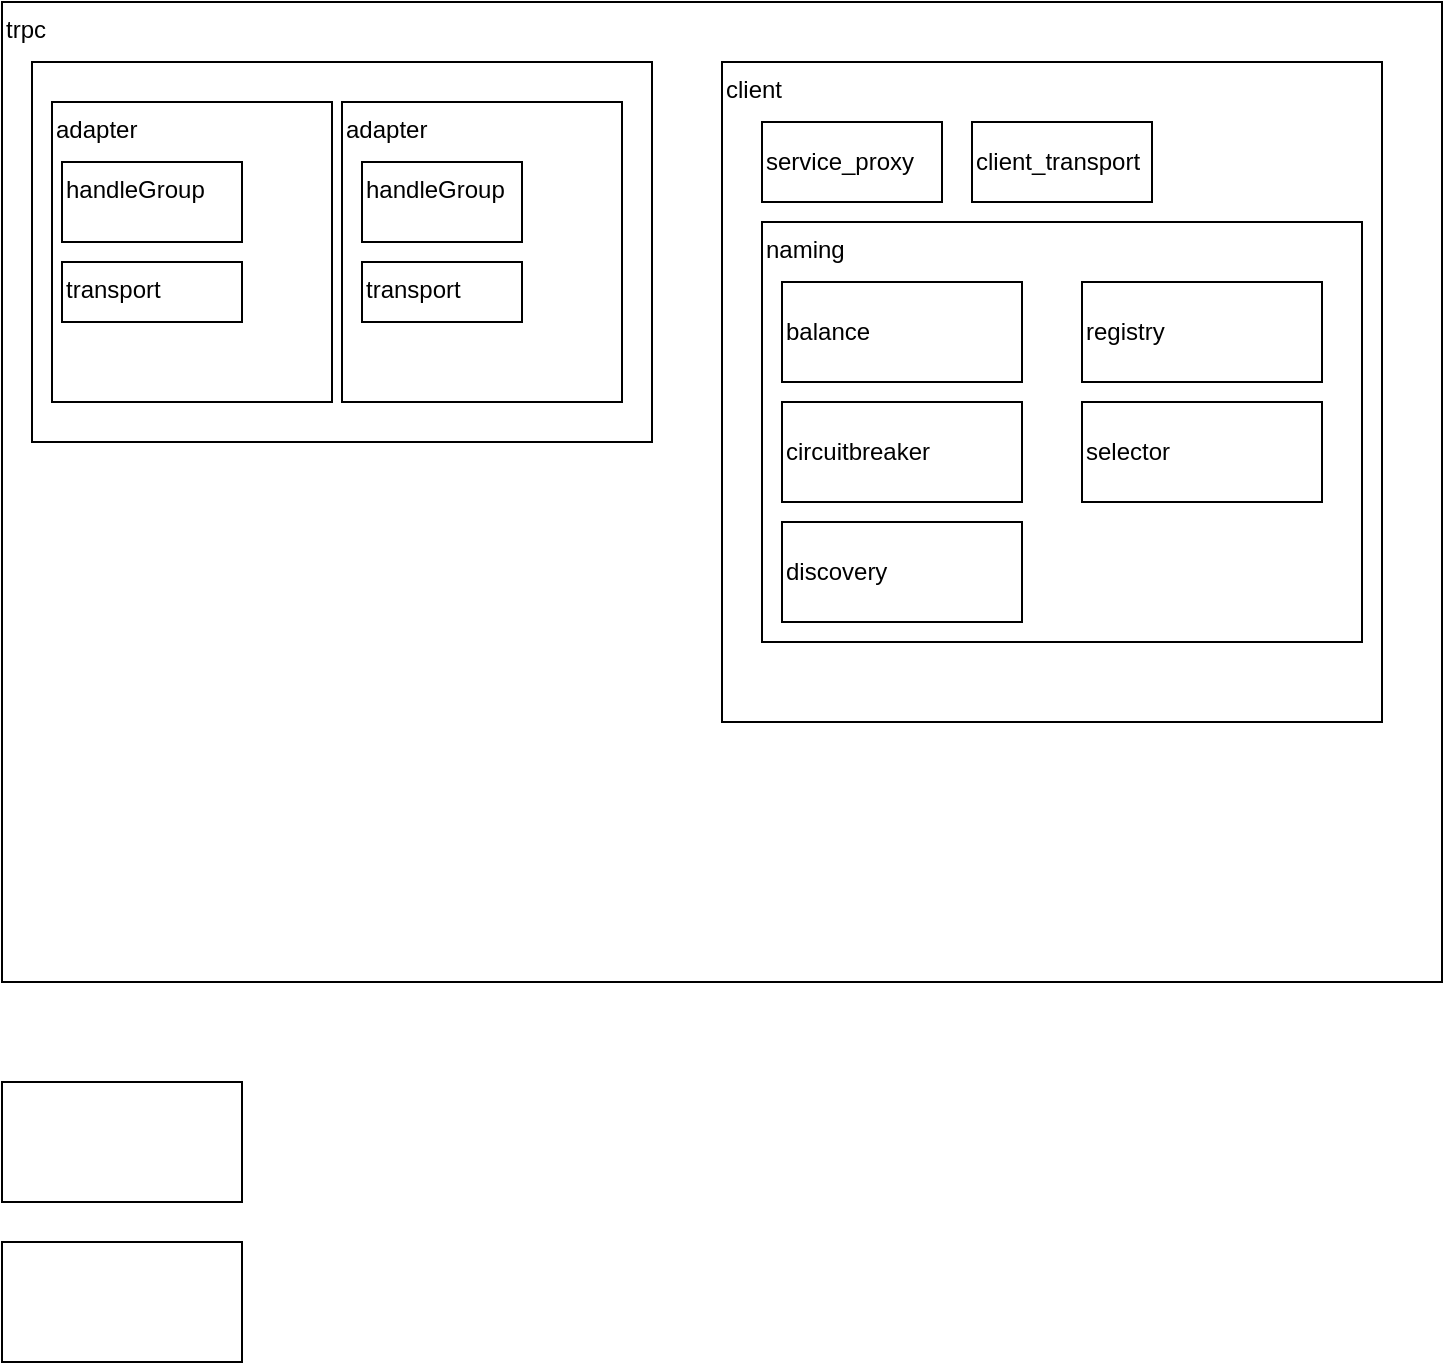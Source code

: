 <mxfile version="12.5.1" type="github">
  <diagram id="FtQwP9EFmMrM_mpXrxir" name="Page-1">
    <mxGraphModel dx="815" dy="541" grid="1" gridSize="10" guides="1" tooltips="1" connect="1" arrows="1" fold="1" page="1" pageScale="1" pageWidth="827" pageHeight="1169" math="0" shadow="0">
      <root>
        <mxCell id="0"/>
        <mxCell id="1" parent="0"/>
        <mxCell id="vCAZzzrZ-O0ghBjWpOAB-1" value="trpc" style="rounded=0;whiteSpace=wrap;html=1;align=left;verticalAlign=top;" parent="1" vertex="1">
          <mxGeometry x="20" y="10" width="720" height="490" as="geometry"/>
        </mxCell>
        <mxCell id="vCAZzzrZ-O0ghBjWpOAB-3" value="client" style="whiteSpace=wrap;html=1;aspect=fixed;align=left;verticalAlign=top;" parent="1" vertex="1">
          <mxGeometry x="380" y="40" width="330" height="330" as="geometry"/>
        </mxCell>
        <mxCell id="vCAZzzrZ-O0ghBjWpOAB-13" value="" style="rounded=0;whiteSpace=wrap;html=1;align=left;" parent="1" vertex="1">
          <mxGeometry x="20" y="550" width="120" height="60" as="geometry"/>
        </mxCell>
        <mxCell id="vCAZzzrZ-O0ghBjWpOAB-14" value="" style="rounded=0;whiteSpace=wrap;html=1;align=left;" parent="1" vertex="1">
          <mxGeometry x="20" y="630" width="120" height="60" as="geometry"/>
        </mxCell>
        <mxCell id="vCAZzzrZ-O0ghBjWpOAB-28" value="" style="rounded=0;whiteSpace=wrap;html=1;align=left;" parent="1" vertex="1">
          <mxGeometry x="35" y="40" width="310" height="190" as="geometry"/>
        </mxCell>
        <mxCell id="vCAZzzrZ-O0ghBjWpOAB-29" value="adapter" style="rounded=0;whiteSpace=wrap;html=1;align=left;verticalAlign=top;" parent="1" vertex="1">
          <mxGeometry x="45" y="60" width="140" height="150" as="geometry"/>
        </mxCell>
        <mxCell id="vCAZzzrZ-O0ghBjWpOAB-30" value="adapter" style="rounded=0;whiteSpace=wrap;html=1;align=left;verticalAlign=top;" parent="1" vertex="1">
          <mxGeometry x="190" y="60" width="140" height="150" as="geometry"/>
        </mxCell>
        <mxCell id="vCAZzzrZ-O0ghBjWpOAB-31" value="handleGroup" style="rounded=0;whiteSpace=wrap;html=1;align=left;verticalAlign=top;" parent="1" vertex="1">
          <mxGeometry x="200" y="90" width="80" height="40" as="geometry"/>
        </mxCell>
        <mxCell id="vCAZzzrZ-O0ghBjWpOAB-32" value="transport" style="rounded=0;whiteSpace=wrap;html=1;align=left;verticalAlign=top;" parent="1" vertex="1">
          <mxGeometry x="200" y="140" width="80" height="30" as="geometry"/>
        </mxCell>
        <mxCell id="vCAZzzrZ-O0ghBjWpOAB-33" value="transport" style="rounded=0;whiteSpace=wrap;html=1;align=left;verticalAlign=top;" parent="1" vertex="1">
          <mxGeometry x="50" y="140" width="90" height="30" as="geometry"/>
        </mxCell>
        <mxCell id="vCAZzzrZ-O0ghBjWpOAB-34" value="handleGroup" style="rounded=0;whiteSpace=wrap;html=1;align=left;verticalAlign=top;" parent="1" vertex="1">
          <mxGeometry x="50" y="90" width="90" height="40" as="geometry"/>
        </mxCell>
        <mxCell id="GyUsgk5wj7qZAm7hxuYM-1" value="naming" style="rounded=0;whiteSpace=wrap;html=1;align=left;verticalAlign=top;" vertex="1" parent="1">
          <mxGeometry x="400" y="120" width="300" height="210" as="geometry"/>
        </mxCell>
        <mxCell id="GyUsgk5wj7qZAm7hxuYM-2" value="balance" style="rounded=0;whiteSpace=wrap;html=1;align=left;" vertex="1" parent="1">
          <mxGeometry x="410" y="150" width="120" height="50" as="geometry"/>
        </mxCell>
        <mxCell id="GyUsgk5wj7qZAm7hxuYM-3" value="circuitbreaker" style="rounded=0;whiteSpace=wrap;html=1;align=left;" vertex="1" parent="1">
          <mxGeometry x="410" y="210" width="120" height="50" as="geometry"/>
        </mxCell>
        <mxCell id="GyUsgk5wj7qZAm7hxuYM-4" value="discovery" style="rounded=0;whiteSpace=wrap;html=1;align=left;" vertex="1" parent="1">
          <mxGeometry x="410" y="270" width="120" height="50" as="geometry"/>
        </mxCell>
        <mxCell id="GyUsgk5wj7qZAm7hxuYM-5" value="registry" style="rounded=0;whiteSpace=wrap;html=1;align=left;" vertex="1" parent="1">
          <mxGeometry x="560" y="150" width="120" height="50" as="geometry"/>
        </mxCell>
        <mxCell id="GyUsgk5wj7qZAm7hxuYM-6" value="selector" style="rounded=0;whiteSpace=wrap;html=1;align=left;" vertex="1" parent="1">
          <mxGeometry x="560" y="210" width="120" height="50" as="geometry"/>
        </mxCell>
        <mxCell id="GyUsgk5wj7qZAm7hxuYM-8" value="service_proxy" style="rounded=0;whiteSpace=wrap;html=1;align=left;" vertex="1" parent="1">
          <mxGeometry x="400" y="70" width="90" height="40" as="geometry"/>
        </mxCell>
        <mxCell id="GyUsgk5wj7qZAm7hxuYM-10" value="client_transport" style="rounded=0;whiteSpace=wrap;html=1;align=left;" vertex="1" parent="1">
          <mxGeometry x="505" y="70" width="90" height="40" as="geometry"/>
        </mxCell>
      </root>
    </mxGraphModel>
  </diagram>
</mxfile>

